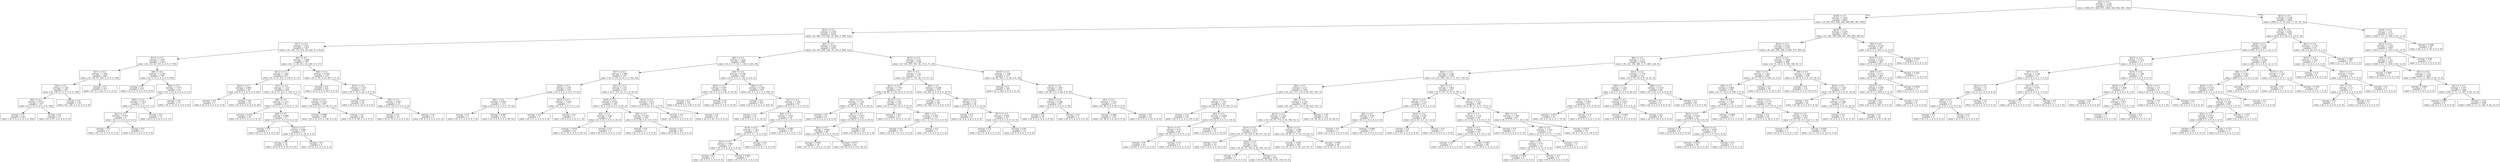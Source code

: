 digraph Tree {
node [shape=box] ;
0 [label="X[2] <= 0.5\nentropy = 3.169\nsamples = 8730\nvalue = [999, 971, 940, 975, 1000, 926, 982, 987, 950]"] ;
1 [label="X[20] <= 0.5\nentropy = 2.953\nsamples = 6861\nvalue = [0, 963, 923, 928, 346, 909, 885, 967, 940]"] ;
0 -> 1 [labeldistance=2.5, labelangle=45, headlabel="True"] ;
2 [label="X[23] <= 0.5\nentropy = 2.634\nsamples = 4220\nvalue = [0, 680, 575, 640, 55, 640, 0, 698, 932]"] ;
1 -> 2 ;
3 [label="X[17] <= 0.5\nentropy = 2.071\nsamples = 1927\nvalue = [0, 146, 111, 414, 20, 426, 0, 0, 810]"] ;
2 -> 3 ;
4 [label="X[12] <= 0.5\nentropy = 1.407\nsamples = 1160\nvalue = [0, 133, 81, 163, 0, 0, 0, 0, 783]"] ;
3 -> 4 ;
5 [label="X[11] <= 0.5\nentropy = 1.929\nsamples = 460\nvalue = [0, 130, 67, 163, 0, 0, 0, 0, 100]"] ;
4 -> 5 ;
6 [label="X[5] <= 0.5\nentropy = 1.535\nsamples = 297\nvalue = [0, 130, 67, 0, 0, 0, 0, 0, 100]"] ;
5 -> 6 ;
7 [label="X[8] <= 0.5\nentropy = 0.972\nsamples = 167\nvalue = [0, 0, 67, 0, 0, 0, 0, 0, 100]"] ;
6 -> 7 ;
8 [label="entropy = 0.0\nsamples = 100\nvalue = [0, 0, 0, 0, 0, 0, 0, 0, 100]"] ;
7 -> 8 ;
9 [label="entropy = 0.0\nsamples = 67\nvalue = [0, 0, 67, 0, 0, 0, 0, 0, 0]"] ;
7 -> 9 ;
10 [label="entropy = 0.0\nsamples = 130\nvalue = [0, 130, 0, 0, 0, 0, 0, 0, 0]"] ;
6 -> 10 ;
11 [label="entropy = 0.0\nsamples = 163\nvalue = [0, 0, 0, 163, 0, 0, 0, 0, 0]"] ;
5 -> 11 ;
12 [label="X[8] <= 0.5\nentropy = 0.181\nsamples = 700\nvalue = [0, 3, 14, 0, 0, 0, 0, 0, 683]"] ;
4 -> 12 ;
13 [label="entropy = 0.0\nsamples = 672\nvalue = [0, 0, 0, 0, 0, 0, 0, 0, 672]"] ;
12 -> 13 ;
14 [label="X[4] <= 0.5\nentropy = 1.375\nsamples = 28\nvalue = [0, 3, 14, 0, 0, 0, 0, 0, 11]"] ;
12 -> 14 ;
15 [label="X[26] <= 0.5\nentropy = 1.053\nsamples = 15\nvalue = [0, 3, 1, 0, 0, 0, 0, 0, 11]"] ;
14 -> 15 ;
16 [label="X[3] <= 0.5\nentropy = 0.811\nsamples = 4\nvalue = [0, 3, 1, 0, 0, 0, 0, 0, 0]"] ;
15 -> 16 ;
17 [label="entropy = 0.0\nsamples = 3\nvalue = [0, 3, 0, 0, 0, 0, 0, 0, 0]"] ;
16 -> 17 ;
18 [label="entropy = 0.0\nsamples = 1\nvalue = [0, 0, 1, 0, 0, 0, 0, 0, 0]"] ;
16 -> 18 ;
19 [label="entropy = 0.0\nsamples = 11\nvalue = [0, 0, 0, 0, 0, 0, 0, 0, 11]"] ;
15 -> 19 ;
20 [label="entropy = 0.0\nsamples = 13\nvalue = [0, 0, 13, 0, 0, 0, 0, 0, 0]"] ;
14 -> 20 ;
21 [label="X[0] <= 0.5\nentropy = 1.588\nsamples = 767\nvalue = [0, 13, 30, 251, 20, 426, 0, 0, 27]"] ;
3 -> 21 ;
22 [label="X[12] <= 0.5\nentropy = 1.487\nsamples = 457\nvalue = [0, 9, 11, 251, 0, 159, 0, 0, 27]"] ;
21 -> 22 ;
23 [label="X[21] <= 0.5\nentropy = 0.894\nsamples = 29\nvalue = [0, 9, 0, 0, 0, 0, 0, 0, 20]"] ;
22 -> 23 ;
24 [label="entropy = 0.0\nsamples = 9\nvalue = [0, 9, 0, 0, 0, 0, 0, 0, 0]"] ;
23 -> 24 ;
25 [label="entropy = 0.0\nsamples = 20\nvalue = [0, 0, 0, 0, 0, 0, 0, 0, 20]"] ;
23 -> 25 ;
26 [label="X[11] <= 0.5\nentropy = 1.215\nsamples = 428\nvalue = [0, 0, 11, 251, 0, 159, 0, 0, 7]"] ;
22 -> 26 ;
27 [label="X[8] <= 0.5\nentropy = 1.412\nsamples = 41\nvalue = [0, 0, 11, 0, 0, 23, 0, 0, 7]"] ;
26 -> 27 ;
28 [label="entropy = 0.934\nsamples = 20\nvalue = [0, 0, 0, 0, 0, 13, 0, 0, 7]"] ;
27 -> 28 ;
29 [label="X[9] <= 0.5\nentropy = 0.998\nsamples = 21\nvalue = [0, 0, 11, 0, 0, 10, 0, 0, 0]"] ;
27 -> 29 ;
30 [label="entropy = 0.0\nsamples = 7\nvalue = [0, 0, 7, 0, 0, 0, 0, 0, 0]"] ;
29 -> 30 ;
31 [label="X[21] <= 0.5\nentropy = 0.863\nsamples = 14\nvalue = [0, 0, 4, 0, 0, 10, 0, 0, 0]"] ;
29 -> 31 ;
32 [label="entropy = 0.0\nsamples = 10\nvalue = [0, 0, 0, 0, 0, 10, 0, 0, 0]"] ;
31 -> 32 ;
33 [label="entropy = 0.0\nsamples = 4\nvalue = [0, 0, 4, 0, 0, 0, 0, 0, 0]"] ;
31 -> 33 ;
34 [label="X[19] <= 0.5\nentropy = 0.935\nsamples = 387\nvalue = [0, 0, 0, 251, 0, 136, 0, 0, 0]"] ;
26 -> 34 ;
35 [label="entropy = 0.998\nsamples = 289\nvalue = [0, 0, 0, 153, 0, 136, 0, 0, 0]"] ;
34 -> 35 ;
36 [label="entropy = 0.0\nsamples = 98\nvalue = [0, 0, 0, 98, 0, 0, 0, 0, 0]"] ;
34 -> 36 ;
37 [label="X[8] <= 0.5\nentropy = 0.769\nsamples = 310\nvalue = [0, 4, 19, 0, 20, 267, 0, 0, 0]"] ;
21 -> 37 ;
38 [label="entropy = 0.0\nsamples = 267\nvalue = [0, 0, 0, 0, 0, 267, 0, 0, 0]"] ;
37 -> 38 ;
39 [label="X[13] <= 0.5\nentropy = 1.353\nsamples = 43\nvalue = [0, 4, 19, 0, 20, 0, 0, 0, 0]"] ;
37 -> 39 ;
40 [label="entropy = 0.0\nsamples = 20\nvalue = [0, 0, 0, 0, 20, 0, 0, 0, 0]"] ;
39 -> 40 ;
41 [label="X[5] <= 0.5\nentropy = 0.667\nsamples = 23\nvalue = [0, 4, 19, 0, 0, 0, 0, 0, 0]"] ;
39 -> 41 ;
42 [label="entropy = 0.0\nsamples = 19\nvalue = [0, 0, 19, 0, 0, 0, 0, 0, 0]"] ;
41 -> 42 ;
43 [label="entropy = 0.0\nsamples = 4\nvalue = [0, 4, 0, 0, 0, 0, 0, 0, 0]"] ;
41 -> 43 ;
44 [label="X[5] <= 0.5\nentropy = 2.444\nsamples = 2293\nvalue = [0, 534, 464, 226, 35, 214, 0, 698, 122]"] ;
2 -> 44 ;
45 [label="X[0] <= 0.5\nentropy = 1.642\nsamples = 989\nvalue = [0, 0, 117, 43, 1, 140, 0, 625, 63]"] ;
44 -> 45 ;
46 [label="X[17] <= 0.5\nentropy = 1.989\nsamples = 327\nvalue = [0, 0, 114, 43, 0, 5, 0, 102, 63]"] ;
45 -> 46 ;
47 [label="X[24] <= 0.5\nentropy = 1.09\nsamples = 136\nvalue = [0, 0, 0, 2, 0, 0, 0, 73, 61]"] ;
46 -> 47 ;
48 [label="X[4] <= 0.5\nentropy = 0.995\nsamples = 133\nvalue = [0, 0, 0, 0, 0, 0, 0, 72, 61]"] ;
47 -> 48 ;
49 [label="entropy = 0.0\nsamples = 3\nvalue = [0, 0, 0, 0, 0, 0, 0, 3, 0]"] ;
48 -> 49 ;
50 [label="entropy = 0.997\nsamples = 130\nvalue = [0, 0, 0, 0, 0, 0, 0, 69, 61]"] ;
48 -> 50 ;
51 [label="X[15] <= 0.5\nentropy = 0.918\nsamples = 3\nvalue = [0, 0, 0, 2, 0, 0, 0, 1, 0]"] ;
47 -> 51 ;
52 [label="entropy = 0.0\nsamples = 2\nvalue = [0, 0, 0, 2, 0, 0, 0, 0, 0]"] ;
51 -> 52 ;
53 [label="entropy = 0.0\nsamples = 1\nvalue = [0, 0, 0, 0, 0, 0, 0, 1, 0]"] ;
51 -> 53 ;
54 [label="X[11] <= 0.5\nentropy = 1.54\nsamples = 191\nvalue = [0, 0, 114, 41, 0, 5, 0, 29, 2]"] ;
46 -> 54 ;
55 [label="X[19] <= 0.5\nentropy = 0.916\nsamples = 148\nvalue = [0, 0, 114, 0, 0, 5, 0, 29, 0]"] ;
54 -> 55 ;
56 [label="X[3] <= 0.5\nentropy = 0.96\nsamples = 47\nvalue = [0, 0, 18, 0, 0, 0, 0, 29, 0]"] ;
55 -> 56 ;
57 [label="entropy = 0.976\nsamples = 44\nvalue = [0, 0, 18, 0, 0, 0, 0, 26, 0]"] ;
56 -> 57 ;
58 [label="entropy = 0.0\nsamples = 3\nvalue = [0, 0, 0, 0, 0, 0, 0, 3, 0]"] ;
56 -> 58 ;
59 [label="X[8] <= 0.5\nentropy = 0.284\nsamples = 101\nvalue = [0, 0, 96, 0, 0, 5, 0, 0, 0]"] ;
55 -> 59 ;
60 [label="entropy = 0.0\nsamples = 5\nvalue = [0, 0, 0, 0, 0, 5, 0, 0, 0]"] ;
59 -> 60 ;
61 [label="entropy = 0.0\nsamples = 96\nvalue = [0, 0, 96, 0, 0, 0, 0, 0, 0]"] ;
59 -> 61 ;
62 [label="X[12] <= 0.5\nentropy = 0.271\nsamples = 43\nvalue = [0, 0, 0, 41, 0, 0, 0, 0, 2]"] ;
54 -> 62 ;
63 [label="entropy = 0.0\nsamples = 2\nvalue = [0, 0, 0, 0, 0, 0, 0, 0, 2]"] ;
62 -> 63 ;
64 [label="entropy = 0.0\nsamples = 41\nvalue = [0, 0, 0, 41, 0, 0, 0, 0, 0]"] ;
62 -> 64 ;
65 [label="X[4] <= 0.5\nentropy = 0.786\nsamples = 662\nvalue = [0, 0, 3, 0, 1, 135, 0, 523, 0]"] ;
45 -> 65 ;
66 [label="X[25] <= 0.5\nentropy = 0.957\nsamples = 209\nvalue = [0, 0, 0, 0, 0, 130, 0, 79, 0]"] ;
65 -> 66 ;
67 [label="entropy = 0.0\nsamples = 130\nvalue = [0, 0, 0, 0, 0, 130, 0, 0, 0]"] ;
66 -> 67 ;
68 [label="entropy = 0.0\nsamples = 79\nvalue = [0, 0, 0, 0, 0, 0, 0, 79, 0]"] ;
66 -> 68 ;
69 [label="X[8] <= 0.5\nentropy = 0.168\nsamples = 453\nvalue = [0, 0, 3, 0, 1, 5, 0, 444, 0]"] ;
65 -> 69 ;
70 [label="entropy = 0.0\nsamples = 419\nvalue = [0, 0, 0, 0, 0, 0, 0, 419, 0]"] ;
69 -> 70 ;
71 [label="X[17] <= 0.5\nentropy = 1.192\nsamples = 34\nvalue = [0, 0, 3, 0, 1, 5, 0, 25, 0]"] ;
69 -> 71 ;
72 [label="entropy = 0.0\nsamples = 14\nvalue = [0, 0, 0, 0, 0, 0, 0, 14, 0]"] ;
71 -> 72 ;
73 [label="X[9] <= 0.5\nentropy = 1.601\nsamples = 20\nvalue = [0, 0, 3, 0, 1, 5, 0, 11, 0]"] ;
71 -> 73 ;
74 [label="X[14] <= 0.5\nentropy = 1.361\nsamples = 10\nvalue = [0, 0, 0, 0, 1, 5, 0, 4, 0]"] ;
73 -> 74 ;
75 [label="X[13] <= 0.5\nentropy = 0.991\nsamples = 9\nvalue = [0, 0, 0, 0, 0, 5, 0, 4, 0]"] ;
74 -> 75 ;
76 [label="entropy = 0.0\nsamples = 2\nvalue = [0, 0, 0, 0, 0, 2, 0, 0, 0]"] ;
75 -> 76 ;
77 [label="entropy = 0.985\nsamples = 7\nvalue = [0, 0, 0, 0, 0, 3, 0, 4, 0]"] ;
75 -> 77 ;
78 [label="entropy = 0.0\nsamples = 1\nvalue = [0, 0, 0, 0, 1, 0, 0, 0, 0]"] ;
74 -> 78 ;
79 [label="entropy = 0.881\nsamples = 10\nvalue = [0, 0, 3, 0, 0, 0, 0, 7, 0]"] ;
73 -> 79 ;
80 [label="X[13] <= 0.5\nentropy = 2.24\nsamples = 1304\nvalue = [0, 534, 347, 183, 34, 74, 0, 73, 59]"] ;
44 -> 80 ;
81 [label="X[7] <= 0.5\nentropy = 1.56\nsamples = 727\nvalue = [0, 438, 5, 178, 34, 5, 0, 67, 0]"] ;
80 -> 81 ;
82 [label="X[11] <= 0.5\nentropy = 1.774\nsamples = 357\nvalue = [0, 96, 5, 178, 25, 0, 0, 53, 0]"] ;
81 -> 82 ;
83 [label="X[12] <= 0.5\nentropy = 1.158\nsamples = 142\nvalue = [0, 94, 0, 0, 9, 0, 0, 39, 0]"] ;
82 -> 83 ;
84 [label="entropy = 0.0\nsamples = 9\nvalue = [0, 0, 0, 0, 9, 0, 0, 0, 0]"] ;
83 -> 84 ;
85 [label="X[17] <= 0.5\nentropy = 0.873\nsamples = 133\nvalue = [0, 94, 0, 0, 0, 0, 0, 39, 0]"] ;
83 -> 85 ;
86 [label="X[6] <= 0.5\nentropy = 0.989\nsamples = 89\nvalue = [0, 50, 0, 0, 0, 0, 0, 39, 0]"] ;
85 -> 86 ;
87 [label="entropy = 0.995\nsamples = 24\nvalue = [0, 11, 0, 0, 0, 0, 0, 13, 0]"] ;
86 -> 87 ;
88 [label="entropy = 0.971\nsamples = 65\nvalue = [0, 39, 0, 0, 0, 0, 0, 26, 0]"] ;
86 -> 88 ;
89 [label="entropy = 0.0\nsamples = 44\nvalue = [0, 44, 0, 0, 0, 0, 0, 0, 0]"] ;
85 -> 89 ;
90 [label="X[12] <= 0.5\nentropy = 0.95\nsamples = 215\nvalue = [0, 2, 5, 178, 16, 0, 0, 14, 0]"] ;
82 -> 90 ;
91 [label="entropy = 1.971\nsamples = 43\nvalue = [0, 1, 5, 7, 16, 0, 0, 14, 0]"] ;
90 -> 91 ;
92 [label="X[0] <= 0.5\nentropy = 0.052\nsamples = 172\nvalue = [0, 1, 0, 171, 0, 0, 0, 0, 0]"] ;
90 -> 92 ;
93 [label="entropy = 0.0\nsamples = 171\nvalue = [0, 0, 0, 171, 0, 0, 0, 0, 0]"] ;
92 -> 93 ;
94 [label="entropy = 0.0\nsamples = 1\nvalue = [0, 1, 0, 0, 0, 0, 0, 0, 0]"] ;
92 -> 94 ;
95 [label="X[0] <= 0.5\nentropy = 0.498\nsamples = 370\nvalue = [0, 342, 0, 0, 9, 5, 0, 14, 0]"] ;
81 -> 95 ;
96 [label="entropy = 0.0\nsamples = 342\nvalue = [0, 342, 0, 0, 0, 0, 0, 0, 0]"] ;
95 -> 96 ;
97 [label="X[25] <= 0.5\nentropy = 1.47\nsamples = 28\nvalue = [0, 0, 0, 0, 9, 5, 0, 14, 0]"] ;
95 -> 97 ;
98 [label="entropy = 0.0\nsamples = 9\nvalue = [0, 0, 0, 0, 9, 0, 0, 0, 0]"] ;
97 -> 98 ;
99 [label="X[17] <= 0.5\nentropy = 0.831\nsamples = 19\nvalue = [0, 0, 0, 0, 0, 5, 0, 14, 0]"] ;
97 -> 99 ;
100 [label="entropy = 0.0\nsamples = 5\nvalue = [0, 0, 0, 0, 0, 0, 0, 5, 0]"] ;
99 -> 100 ;
101 [label="entropy = 0.94\nsamples = 14\nvalue = [0, 0, 0, 0, 0, 5, 0, 9, 0]"] ;
99 -> 101 ;
102 [label="X[18] <= 0.5\nentropy = 1.708\nsamples = 577\nvalue = [0, 96, 342, 5, 0, 69, 0, 6, 59]"] ;
80 -> 102 ;
103 [label="entropy = 0.0\nsamples = 342\nvalue = [0, 0, 342, 0, 0, 0, 0, 0, 0]"] ;
102 -> 103 ;
104 [label="X[10] <= 0.5\nentropy = 1.801\nsamples = 235\nvalue = [0, 96, 0, 5, 0, 69, 0, 6, 59]"] ;
102 -> 104 ;
105 [label="X[24] <= 0.5\nentropy = 0.396\nsamples = 64\nvalue = [0, 0, 0, 5, 0, 0, 0, 0, 59]"] ;
104 -> 105 ;
106 [label="entropy = 0.0\nsamples = 59\nvalue = [0, 0, 0, 0, 0, 0, 0, 0, 59]"] ;
105 -> 106 ;
107 [label="entropy = 0.0\nsamples = 5\nvalue = [0, 0, 0, 5, 0, 0, 0, 0, 0]"] ;
105 -> 107 ;
108 [label="X[7] <= 0.5\nentropy = 1.165\nsamples = 171\nvalue = [0, 96, 0, 0, 0, 69, 0, 6, 0]"] ;
104 -> 108 ;
109 [label="entropy = 0.964\nsamples = 126\nvalue = [0, 96, 0, 0, 0, 24, 0, 6, 0]"] ;
108 -> 109 ;
110 [label="entropy = 0.0\nsamples = 45\nvalue = [0, 0, 0, 0, 0, 45, 0, 0, 0]"] ;
108 -> 110 ;
111 [label="X[14] <= 0.5\nentropy = 2.655\nsamples = 2641\nvalue = [0, 283, 348, 288, 291, 269, 885, 269, 8]"] ;
1 -> 111 ;
112 [label="X[10] <= 0.5\nentropy = 2.426\nsamples = 2334\nvalue = [0, 283, 346, 286, 0, 269, 873, 269, 8]"] ;
111 -> 112 ;
113 [label="X[4] <= 0.5\nentropy = 2.357\nsamples = 1836\nvalue = [0, 232, 330, 286, 0, 71, 685, 224, 8]"] ;
112 -> 113 ;
114 [label="X[22] <= 0.5\nentropy = 2.294\nsamples = 1595\nvalue = [0, 232, 238, 233, 0, 71, 671, 142, 8]"] ;
113 -> 114 ;
115 [label="X[8] <= 0.5\nentropy = 2.23\nsamples = 1304\nvalue = [0, 223, 111, 176, 0, 60, 587, 142, 5]"] ;
114 -> 115 ;
116 [label="X[1] <= 0.5\nentropy = 1.167\nsamples = 241\nvalue = [0, 62, 0, 0, 0, 0, 165, 10, 4]"] ;
115 -> 116 ;
117 [label="entropy = 0.0\nsamples = 165\nvalue = [0, 0, 0, 0, 0, 0, 165, 0, 0]"] ;
116 -> 117 ;
118 [label="X[3] <= 0.5\nentropy = 0.848\nsamples = 76\nvalue = [0, 62, 0, 0, 0, 0, 0, 10, 4]"] ;
116 -> 118 ;
119 [label="X[13] <= 0.5\nentropy = 0.33\nsamples = 66\nvalue = [0, 62, 0, 0, 0, 0, 0, 0, 4]"] ;
118 -> 119 ;
120 [label="entropy = 0.0\nsamples = 62\nvalue = [0, 62, 0, 0, 0, 0, 0, 0, 0]"] ;
119 -> 120 ;
121 [label="entropy = 0.0\nsamples = 4\nvalue = [0, 0, 0, 0, 0, 0, 0, 0, 4]"] ;
119 -> 121 ;
122 [label="entropy = 0.0\nsamples = 10\nvalue = [0, 0, 0, 0, 0, 0, 0, 10, 0]"] ;
118 -> 122 ;
123 [label="X[9] <= 0.5\nentropy = 2.329\nsamples = 1063\nvalue = [0, 161, 111, 176, 0, 60, 422, 132, 1]"] ;
115 -> 123 ;
124 [label="X[13] <= 0.5\nentropy = 2.282\nsamples = 941\nvalue = [0, 125, 91, 176, 0, 60, 396, 92, 1]"] ;
123 -> 124 ;
125 [label="X[17] <= 0.5\nentropy = 2.072\nsamples = 612\nvalue = [0, 91, 45, 149, 0, 44, 273, 10, 0]"] ;
124 -> 125 ;
126 [label="entropy = 0.0\nsamples = 19\nvalue = [0, 0, 0, 0, 0, 0, 19, 0, 0]"] ;
125 -> 126 ;
127 [label="X[26] <= 0.5\nentropy = 2.1\nsamples = 593\nvalue = [0, 91, 45, 149, 0, 44, 254, 10, 0]"] ;
125 -> 127 ;
128 [label="entropy = 0.0\nsamples = 1\nvalue = [0, 0, 0, 1, 0, 0, 0, 0, 0]"] ;
127 -> 128 ;
129 [label="entropy = 2.1\nsamples = 592\nvalue = [0, 91, 45, 148, 0, 44, 254, 10, 0]"] ;
127 -> 129 ;
130 [label="X[16] <= 0.5\nentropy = 2.299\nsamples = 329\nvalue = [0, 34, 46, 27, 0, 16, 123, 82, 1]"] ;
124 -> 130 ;
131 [label="entropy = 2.067\nsamples = 283\nvalue = [0, 34, 21, 6, 0, 16, 123, 82, 1]"] ;
130 -> 131 ;
132 [label="entropy = 0.995\nsamples = 46\nvalue = [0, 0, 25, 21, 0, 0, 0, 0, 0]"] ;
130 -> 132 ;
133 [label="entropy = 1.95\nsamples = 122\nvalue = [0, 36, 20, 0, 0, 0, 26, 40, 0]"] ;
123 -> 133 ;
134 [label="X[3] <= 0.5\nentropy = 1.902\nsamples = 291\nvalue = [0, 9, 127, 57, 0, 11, 84, 0, 3]"] ;
114 -> 134 ;
135 [label="X[12] <= 0.5\nentropy = 0.711\nsamples = 101\nvalue = [0, 9, 87, 0, 0, 0, 5, 0, 0]"] ;
134 -> 135 ;
136 [label="X[0] <= 0.5\nentropy = 0.89\nsamples = 13\nvalue = [0, 9, 0, 0, 0, 0, 4, 0, 0]"] ;
135 -> 136 ;
137 [label="entropy = 0.0\nsamples = 2\nvalue = [0, 2, 0, 0, 0, 0, 0, 0, 0]"] ;
136 -> 137 ;
138 [label="entropy = 0.946\nsamples = 11\nvalue = [0, 7, 0, 0, 0, 0, 4, 0, 0]"] ;
136 -> 138 ;
139 [label="X[16] <= 0.5\nentropy = 0.09\nsamples = 88\nvalue = [0, 0, 87, 0, 0, 0, 1, 0, 0]"] ;
135 -> 139 ;
140 [label="entropy = 0.0\nsamples = 87\nvalue = [0, 0, 87, 0, 0, 0, 0, 0, 0]"] ;
139 -> 140 ;
141 [label="entropy = 0.0\nsamples = 1\nvalue = [0, 0, 0, 0, 0, 0, 1, 0, 0]"] ;
139 -> 141 ;
142 [label="X[17] <= 0.5\nentropy = 1.853\nsamples = 190\nvalue = [0, 0, 40, 57, 0, 11, 79, 0, 3]"] ;
134 -> 142 ;
143 [label="X[7] <= 0.5\nentropy = 1.154\nsamples = 95\nvalue = [0, 0, 39, 0, 0, 0, 53, 0, 3]"] ;
142 -> 143 ;
144 [label="X[26] <= 0.5\nentropy = 0.983\nsamples = 92\nvalue = [0, 0, 39, 0, 0, 0, 53, 0, 0]"] ;
143 -> 144 ;
145 [label="entropy = 0.0\nsamples = 2\nvalue = [0, 0, 0, 0, 0, 0, 2, 0, 0]"] ;
144 -> 145 ;
146 [label="entropy = 0.987\nsamples = 90\nvalue = [0, 0, 39, 0, 0, 0, 51, 0, 0]"] ;
144 -> 146 ;
147 [label="entropy = 0.0\nsamples = 3\nvalue = [0, 0, 0, 0, 0, 0, 0, 0, 3]"] ;
143 -> 147 ;
148 [label="X[8] <= 0.5\nentropy = 1.383\nsamples = 95\nvalue = [0, 0, 1, 57, 0, 11, 26, 0, 0]"] ;
142 -> 148 ;
149 [label="X[0] <= 0.5\nentropy = 1.418\nsamples = 21\nvalue = [0, 0, 0, 3, 0, 11, 7, 0, 0]"] ;
148 -> 149 ;
150 [label="X[9] <= 0.5\nentropy = 0.75\nsamples = 14\nvalue = [0, 0, 0, 3, 0, 11, 0, 0, 0]"] ;
149 -> 150 ;
151 [label="entropy = 0.954\nsamples = 8\nvalue = [0, 0, 0, 3, 0, 5, 0, 0, 0]"] ;
150 -> 151 ;
152 [label="entropy = 0.0\nsamples = 6\nvalue = [0, 0, 0, 0, 0, 6, 0, 0, 0]"] ;
150 -> 152 ;
153 [label="entropy = 0.0\nsamples = 7\nvalue = [0, 0, 0, 0, 0, 0, 7, 0, 0]"] ;
149 -> 153 ;
154 [label="entropy = 0.919\nsamples = 74\nvalue = [0, 0, 1, 54, 0, 0, 19, 0, 0]"] ;
148 -> 154 ;
155 [label="X[12] <= 0.5\nentropy = 1.779\nsamples = 241\nvalue = [0, 0, 92, 53, 0, 0, 14, 82, 0]"] ;
113 -> 155 ;
156 [label="X[6] <= 0.5\nentropy = 1.224\nsamples = 143\nvalue = [0, 0, 0, 53, 0, 0, 8, 82, 0]"] ;
155 -> 156 ;
157 [label="X[7] <= 0.5\nentropy = 0.907\nsamples = 92\nvalue = [0, 0, 0, 10, 0, 0, 8, 74, 0]"] ;
156 -> 157 ;
158 [label="entropy = 0.877\nsamples = 91\nvalue = [0, 0, 0, 10, 0, 0, 7, 74, 0]"] ;
157 -> 158 ;
159 [label="entropy = 0.0\nsamples = 1\nvalue = [0, 0, 0, 0, 0, 0, 1, 0, 0]"] ;
157 -> 159 ;
160 [label="X[16] <= 0.5\nentropy = 0.627\nsamples = 51\nvalue = [0, 0, 0, 43, 0, 0, 0, 8, 0]"] ;
156 -> 160 ;
161 [label="entropy = 0.959\nsamples = 21\nvalue = [0, 0, 0, 13, 0, 0, 0, 8, 0]"] ;
160 -> 161 ;
162 [label="entropy = 0.0\nsamples = 30\nvalue = [0, 0, 0, 30, 0, 0, 0, 0, 0]"] ;
160 -> 162 ;
163 [label="X[8] <= 0.5\nentropy = 0.332\nsamples = 98\nvalue = [0, 0, 92, 0, 0, 0, 6, 0, 0]"] ;
155 -> 163 ;
164 [label="entropy = 0.0\nsamples = 6\nvalue = [0, 0, 0, 0, 0, 0, 6, 0, 0]"] ;
163 -> 164 ;
165 [label="entropy = 0.0\nsamples = 92\nvalue = [0, 0, 92, 0, 0, 0, 0, 0, 0]"] ;
163 -> 165 ;
166 [label="X[15] <= 0.5\nentropy = 1.869\nsamples = 498\nvalue = [0, 51, 16, 0, 0, 198, 188, 45, 0]"] ;
112 -> 166 ;
167 [label="X[1] <= 0.5\nentropy = 1.303\nsamples = 269\nvalue = [0, 11, 16, 0, 0, 198, 35, 9, 0]"] ;
166 -> 167 ;
168 [label="X[8] <= 0.5\nentropy = 0.985\nsamples = 239\nvalue = [0, 11, 16, 0, 0, 198, 5, 9, 0]"] ;
167 -> 168 ;
169 [label="X[3] <= 0.5\nentropy = 1.309\nsamples = 35\nvalue = [0, 0, 0, 0, 0, 22, 5, 8, 0]"] ;
168 -> 169 ;
170 [label="X[23] <= 0.5\nentropy = 0.918\nsamples = 24\nvalue = [0, 0, 0, 0, 0, 16, 0, 8, 0]"] ;
169 -> 170 ;
171 [label="entropy = 0.0\nsamples = 6\nvalue = [0, 0, 0, 0, 0, 6, 0, 0, 0]"] ;
170 -> 171 ;
172 [label="X[25] <= 0.5\nentropy = 0.991\nsamples = 18\nvalue = [0, 0, 0, 0, 0, 10, 0, 8, 0]"] ;
170 -> 172 ;
173 [label="entropy = 0.954\nsamples = 16\nvalue = [0, 0, 0, 0, 0, 10, 0, 6, 0]"] ;
172 -> 173 ;
174 [label="entropy = 0.0\nsamples = 2\nvalue = [0, 0, 0, 0, 0, 0, 0, 2, 0]"] ;
172 -> 174 ;
175 [label="entropy = 0.994\nsamples = 11\nvalue = [0, 0, 0, 0, 0, 6, 5, 0, 0]"] ;
169 -> 175 ;
176 [label="X[23] <= 0.5\nentropy = 0.737\nsamples = 204\nvalue = [0, 11, 16, 0, 0, 176, 0, 1, 0]"] ;
168 -> 176 ;
177 [label="entropy = 0.0\nsamples = 54\nvalue = [0, 0, 0, 0, 0, 54, 0, 0, 0]"] ;
176 -> 177 ;
178 [label="X[26] <= 0.5\nentropy = 0.911\nsamples = 150\nvalue = [0, 11, 16, 0, 0, 122, 0, 1, 0]"] ;
176 -> 178 ;
179 [label="entropy = 0.0\nsamples = 1\nvalue = [0, 0, 0, 0, 0, 0, 0, 1, 0]"] ;
178 -> 179 ;
180 [label="entropy = 0.859\nsamples = 149\nvalue = [0, 11, 16, 0, 0, 122, 0, 0, 0]"] ;
178 -> 180 ;
181 [label="entropy = 0.0\nsamples = 30\nvalue = [0, 0, 0, 0, 0, 0, 30, 0, 0]"] ;
167 -> 181 ;
182 [label="X[8] <= 0.5\nentropy = 1.248\nsamples = 229\nvalue = [0, 40, 0, 0, 0, 0, 153, 36, 0]"] ;
166 -> 182 ;
183 [label="entropy = 0.0\nsamples = 132\nvalue = [0, 0, 0, 0, 0, 0, 132, 0, 0]"] ;
182 -> 183 ;
184 [label="X[23] <= 0.5\nentropy = 1.536\nsamples = 97\nvalue = [0, 40, 0, 0, 0, 0, 21, 36, 0]"] ;
182 -> 184 ;
185 [label="entropy = 0.0\nsamples = 40\nvalue = [0, 40, 0, 0, 0, 0, 0, 0, 0]"] ;
184 -> 185 ;
186 [label="X[13] <= 0.5\nentropy = 0.949\nsamples = 57\nvalue = [0, 0, 0, 0, 0, 0, 21, 36, 0]"] ;
184 -> 186 ;
187 [label="entropy = 0.0\nsamples = 21\nvalue = [0, 0, 0, 0, 0, 0, 21, 0, 0]"] ;
186 -> 187 ;
188 [label="entropy = 0.0\nsamples = 36\nvalue = [0, 0, 0, 0, 0, 0, 0, 36, 0]"] ;
186 -> 188 ;
189 [label="X[6] <= 0.5\nentropy = 0.351\nsamples = 307\nvalue = [0, 0, 2, 2, 291, 0, 12, 0, 0]"] ;
111 -> 189 ;
190 [label="X[21] <= 0.5\nentropy = 0.234\nsamples = 301\nvalue = [0, 0, 2, 0, 291, 0, 8, 0, 0]"] ;
189 -> 190 ;
191 [label="X[9] <= 0.5\nentropy = 0.117\nsamples = 294\nvalue = [0, 0, 2, 0, 290, 0, 2, 0, 0]"] ;
190 -> 191 ;
192 [label="X[15] <= 0.5\nentropy = 0.059\nsamples = 291\nvalue = [0, 0, 2, 0, 289, 0, 0, 0, 0]"] ;
191 -> 192 ;
193 [label="entropy = 0.0\nsamples = 287\nvalue = [0, 0, 0, 0, 287, 0, 0, 0, 0]"] ;
192 -> 193 ;
194 [label="entropy = 1.0\nsamples = 4\nvalue = [0, 0, 2, 0, 2, 0, 0, 0, 0]"] ;
192 -> 194 ;
195 [label="entropy = 0.918\nsamples = 3\nvalue = [0, 0, 0, 0, 1, 0, 2, 0, 0]"] ;
191 -> 195 ;
196 [label="entropy = 0.592\nsamples = 7\nvalue = [0, 0, 0, 0, 1, 0, 6, 0, 0]"] ;
190 -> 196 ;
197 [label="entropy = 0.918\nsamples = 6\nvalue = [0, 0, 0, 2, 0, 0, 4, 0, 0]"] ;
189 -> 197 ;
198 [label="X[14] <= 0.5\nentropy = 1.636\nsamples = 1869\nvalue = [999, 8, 17, 47, 654, 17, 97, 20, 10]"] ;
0 -> 198 [labeldistance=2.5, labelangle=-45, headlabel="False"] ;
199 [label="X[18] <= 0.5\nentropy = 0.841\nsamples = 744\nvalue = [653, 8, 6, 36, 0, 8, 15, 8, 10]"] ;
198 -> 199 ;
200 [label="X[26] <= 0.5\nentropy = 0.525\nsamples = 690\nvalue = [644, 4, 4, 8, 0, 2, 15, 6, 7]"] ;
199 -> 200 ;
201 [label="X[23] <= 0.5\nentropy = 2.732\nsamples = 27\nvalue = [3, 4, 4, 5, 0, 2, 3, 6, 0]"] ;
200 -> 201 ;
202 [label="X[7] <= 0.5\nentropy = 2.258\nsamples = 13\nvalue = [2, 0, 4, 2, 0, 2, 3, 0, 0]"] ;
201 -> 202 ;
203 [label="X[12] <= 0.5\nentropy = 1.5\nsamples = 8\nvalue = [2, 0, 4, 2, 0, 0, 0, 0, 0]"] ;
202 -> 203 ;
204 [label="X[9] <= 0.5\nentropy = 1.0\nsamples = 4\nvalue = [2, 0, 0, 2, 0, 0, 0, 0, 0]"] ;
203 -> 204 ;
205 [label="entropy = 0.0\nsamples = 2\nvalue = [0, 0, 0, 2, 0, 0, 0, 0, 0]"] ;
204 -> 205 ;
206 [label="entropy = 0.0\nsamples = 2\nvalue = [2, 0, 0, 0, 0, 0, 0, 0, 0]"] ;
204 -> 206 ;
207 [label="entropy = 0.0\nsamples = 4\nvalue = [0, 0, 4, 0, 0, 0, 0, 0, 0]"] ;
203 -> 207 ;
208 [label="X[17] <= 0.5\nentropy = 0.971\nsamples = 5\nvalue = [0, 0, 0, 0, 0, 2, 3, 0, 0]"] ;
202 -> 208 ;
209 [label="entropy = 0.0\nsamples = 3\nvalue = [0, 0, 0, 0, 0, 0, 3, 0, 0]"] ;
208 -> 209 ;
210 [label="entropy = 0.0\nsamples = 2\nvalue = [0, 0, 0, 0, 0, 2, 0, 0, 0]"] ;
208 -> 210 ;
211 [label="X[19] <= 0.5\nentropy = 1.788\nsamples = 14\nvalue = [1, 4, 0, 3, 0, 0, 0, 6, 0]"] ;
201 -> 211 ;
212 [label="X[24] <= 0.5\nentropy = 1.406\nsamples = 8\nvalue = [1, 4, 0, 0, 0, 0, 0, 3, 0]"] ;
211 -> 212 ;
213 [label="entropy = 0.0\nsamples = 4\nvalue = [0, 4, 0, 0, 0, 0, 0, 0, 0]"] ;
212 -> 213 ;
214 [label="X[17] <= 0.5\nentropy = 0.811\nsamples = 4\nvalue = [1, 0, 0, 0, 0, 0, 0, 3, 0]"] ;
212 -> 214 ;
215 [label="entropy = 1.0\nsamples = 2\nvalue = [1, 0, 0, 0, 0, 0, 0, 1, 0]"] ;
214 -> 215 ;
216 [label="entropy = 0.0\nsamples = 2\nvalue = [0, 0, 0, 0, 0, 0, 0, 2, 0]"] ;
214 -> 216 ;
217 [label="X[11] <= 0.5\nentropy = 1.0\nsamples = 6\nvalue = [0, 0, 0, 3, 0, 0, 0, 3, 0]"] ;
211 -> 217 ;
218 [label="entropy = 0.0\nsamples = 3\nvalue = [0, 0, 0, 0, 0, 0, 0, 3, 0]"] ;
217 -> 218 ;
219 [label="entropy = 0.0\nsamples = 3\nvalue = [0, 0, 0, 3, 0, 0, 0, 0, 0]"] ;
217 -> 219 ;
220 [label="X[9] <= 0.5\nentropy = 0.256\nsamples = 663\nvalue = [641, 0, 0, 3, 0, 0, 12, 0, 7]"] ;
200 -> 220 ;
221 [label="X[6] <= 0.5\nentropy = 0.161\nsamples = 652\nvalue = [640, 0, 0, 3, 0, 0, 5, 0, 4]"] ;
220 -> 221 ;
222 [label="X[22] <= 0.5\nentropy = 0.103\nsamples = 647\nvalue = [640, 0, 0, 3, 0, 0, 2, 0, 2]"] ;
221 -> 222 ;
223 [label="X[15] <= 0.5\nentropy = 0.061\nsamples = 644\nvalue = [640, 0, 0, 0, 0, 0, 2, 0, 2]"] ;
222 -> 223 ;
224 [label="X[21] <= 0.5\nentropy = 0.017\nsamples = 639\nvalue = [638, 0, 0, 0, 0, 0, 1, 0, 0]"] ;
223 -> 224 ;
225 [label="entropy = 0.0\nsamples = 634\nvalue = [634, 0, 0, 0, 0, 0, 0, 0, 0]"] ;
224 -> 225 ;
226 [label="entropy = 0.722\nsamples = 5\nvalue = [4, 0, 0, 0, 0, 0, 1, 0, 0]"] ;
224 -> 226 ;
227 [label="entropy = 1.522\nsamples = 5\nvalue = [2, 0, 0, 0, 0, 0, 1, 0, 2]"] ;
223 -> 227 ;
228 [label="entropy = 0.0\nsamples = 3\nvalue = [0, 0, 0, 3, 0, 0, 0, 0, 0]"] ;
222 -> 228 ;
229 [label="entropy = 0.971\nsamples = 5\nvalue = [0, 0, 0, 0, 0, 0, 3, 0, 2]"] ;
221 -> 229 ;
230 [label="X[13] <= 0.5\nentropy = 1.241\nsamples = 11\nvalue = [1, 0, 0, 0, 0, 0, 7, 0, 3]"] ;
220 -> 230 ;
231 [label="entropy = 0.0\nsamples = 3\nvalue = [0, 0, 0, 0, 0, 0, 0, 0, 3]"] ;
230 -> 231 ;
232 [label="entropy = 0.544\nsamples = 8\nvalue = [1, 0, 0, 0, 0, 0, 7, 0, 0]"] ;
230 -> 232 ;
233 [label="X[11] <= 0.5\nentropy = 2.136\nsamples = 54\nvalue = [9, 4, 2, 28, 0, 6, 0, 2, 3]"] ;
199 -> 233 ;
234 [label="X[15] <= 0.5\nentropy = 1.522\nsamples = 15\nvalue = [6, 3, 0, 0, 0, 6, 0, 0, 0]"] ;
233 -> 234 ;
235 [label="entropy = 0.0\nsamples = 6\nvalue = [0, 0, 0, 0, 0, 6, 0, 0, 0]"] ;
234 -> 235 ;
236 [label="X[21] <= 0.5\nentropy = 0.918\nsamples = 9\nvalue = [6, 3, 0, 0, 0, 0, 0, 0, 0]"] ;
234 -> 236 ;
237 [label="X[7] <= 0.5\nentropy = 1.0\nsamples = 6\nvalue = [3, 3, 0, 0, 0, 0, 0, 0, 0]"] ;
236 -> 237 ;
238 [label="entropy = 0.0\nsamples = 3\nvalue = [0, 3, 0, 0, 0, 0, 0, 0, 0]"] ;
237 -> 238 ;
239 [label="entropy = 0.0\nsamples = 3\nvalue = [3, 0, 0, 0, 0, 0, 0, 0, 0]"] ;
237 -> 239 ;
240 [label="entropy = 0.0\nsamples = 3\nvalue = [3, 0, 0, 0, 0, 0, 0, 0, 0]"] ;
236 -> 240 ;
241 [label="entropy = 1.488\nsamples = 39\nvalue = [3, 1, 2, 28, 0, 0, 0, 2, 3]"] ;
233 -> 241 ;
242 [label="X[19] <= 0.5\nentropy = 1.51\nsamples = 1125\nvalue = [346, 0, 11, 11, 654, 9, 82, 12, 0]"] ;
198 -> 242 ;
243 [label="X[22] <= 0.5\nentropy = 1.528\nsamples = 1043\nvalue = [303, 0, 11, 11, 615, 9, 82, 12, 0]"] ;
242 -> 243 ;
244 [label="X[8] <= 0.5\nentropy = 1.53\nsamples = 1031\nvalue = [296, 0, 11, 11, 610, 9, 82, 12, 0]"] ;
243 -> 244 ;
245 [label="entropy = 0.994\nsamples = 11\nvalue = [6, 0, 0, 0, 5, 0, 0, 0, 0]"] ;
244 -> 245 ;
246 [label="X[11] <= 0.5\nentropy = 1.532\nsamples = 1020\nvalue = [290, 0, 11, 11, 605, 9, 82, 12, 0]"] ;
244 -> 246 ;
247 [label="entropy = 0.845\nsamples = 11\nvalue = [3, 0, 0, 0, 8, 0, 0, 0, 0]"] ;
246 -> 247 ;
248 [label="X[17] <= 0.5\nentropy = 1.537\nsamples = 1009\nvalue = [287, 0, 11, 11, 597, 9, 82, 12, 0]"] ;
246 -> 248 ;
249 [label="entropy = 0.991\nsamples = 9\nvalue = [4, 0, 0, 0, 5, 0, 0, 0, 0]"] ;
248 -> 249 ;
250 [label="entropy = 1.54\nsamples = 1000\nvalue = [283, 0, 11, 11, 592, 9, 82, 12, 0]"] ;
248 -> 250 ;
251 [label="entropy = 0.98\nsamples = 12\nvalue = [7, 0, 0, 0, 5, 0, 0, 0, 0]"] ;
243 -> 251 ;
252 [label="entropy = 0.998\nsamples = 82\nvalue = [43, 0, 0, 0, 39, 0, 0, 0, 0]"] ;
242 -> 252 ;
}